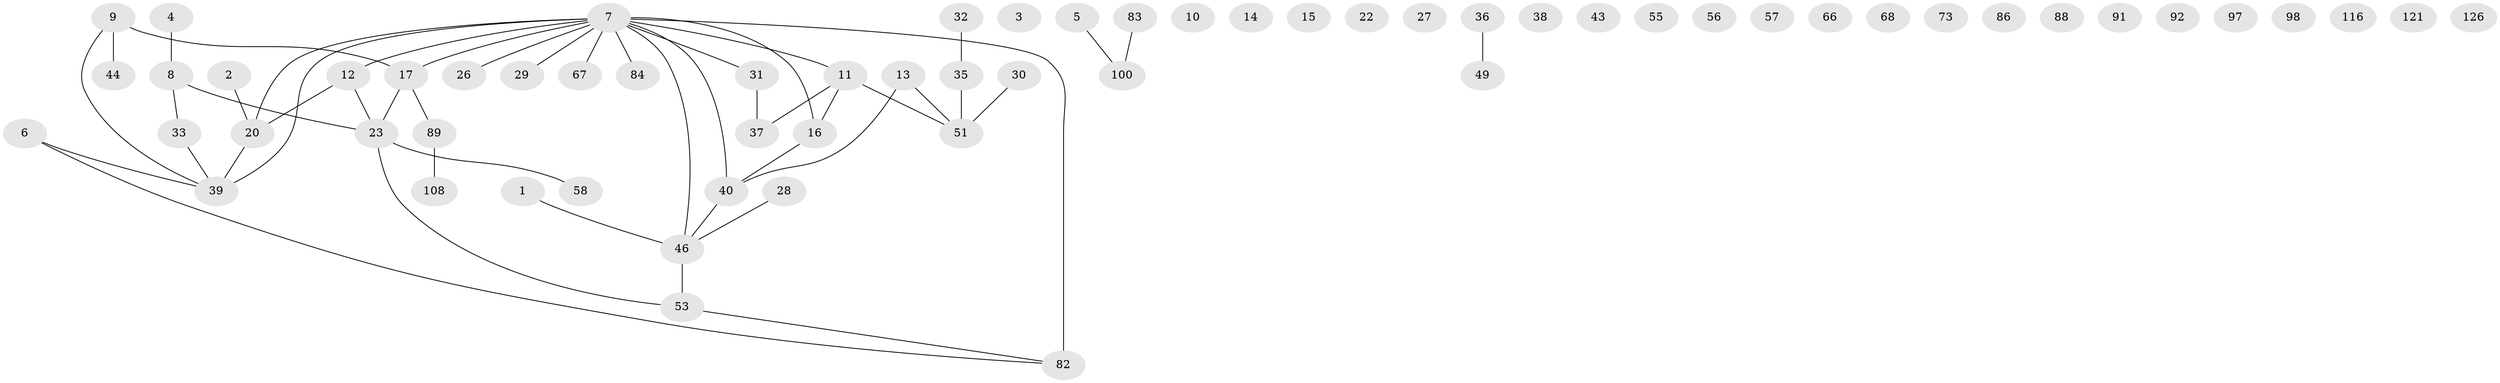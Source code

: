 // original degree distribution, {2: 0.2777777777777778, 1: 0.23015873015873015, 0: 0.16666666666666666, 5: 0.05555555555555555, 3: 0.19047619047619047, 4: 0.07936507936507936}
// Generated by graph-tools (version 1.1) at 2025/12/03/09/25 04:12:57]
// undirected, 63 vertices, 50 edges
graph export_dot {
graph [start="1"]
  node [color=gray90,style=filled];
  1 [super="+85"];
  2 [super="+25"];
  3;
  4 [super="+50"];
  5 [super="+48+59"];
  6 [super="+64"];
  7 [super="+21+42+24+19"];
  8 [super="+90+94"];
  9 [super="+93"];
  10;
  11 [super="+62+52"];
  12 [super="+45"];
  13;
  14;
  15;
  16 [super="+70+41"];
  17 [super="+18"];
  20 [super="+120"];
  22;
  23 [super="+101+103"];
  26;
  27;
  28 [super="+111"];
  29 [super="+65"];
  30;
  31 [super="+75"];
  32 [super="+77"];
  33 [super="+106"];
  35;
  36;
  37 [super="+60"];
  38;
  39 [super="+78"];
  40 [super="+63"];
  43;
  44;
  46 [super="+80"];
  49;
  51 [super="+112+61"];
  53 [super="+71"];
  55;
  56;
  57;
  58;
  66;
  67;
  68;
  73;
  82 [super="+107+113"];
  83;
  84;
  86;
  88;
  89;
  91;
  92 [super="+124"];
  97;
  98;
  100 [super="+110"];
  108 [super="+118"];
  116 [super="+122"];
  121;
  126;
  1 -- 46;
  2 -- 20;
  4 -- 8;
  5 -- 100;
  6 -- 82;
  6 -- 39;
  7 -- 82 [weight=3];
  7 -- 39 [weight=2];
  7 -- 40;
  7 -- 11 [weight=2];
  7 -- 46 [weight=2];
  7 -- 84;
  7 -- 26;
  7 -- 29;
  7 -- 31;
  7 -- 17 [weight=2];
  7 -- 67 [weight=2];
  7 -- 12 [weight=2];
  7 -- 16;
  7 -- 20;
  8 -- 33;
  8 -- 23;
  9 -- 44;
  9 -- 17;
  9 -- 39;
  11 -- 37;
  11 -- 51;
  11 -- 16;
  12 -- 23;
  12 -- 20;
  13 -- 40;
  13 -- 51;
  16 -- 40;
  17 -- 23;
  17 -- 89;
  20 -- 39;
  23 -- 53;
  23 -- 58;
  28 -- 46;
  30 -- 51;
  31 -- 37;
  32 -- 35;
  33 -- 39;
  35 -- 51 [weight=2];
  36 -- 49;
  40 -- 46;
  46 -- 53;
  53 -- 82;
  83 -- 100;
  89 -- 108;
}
